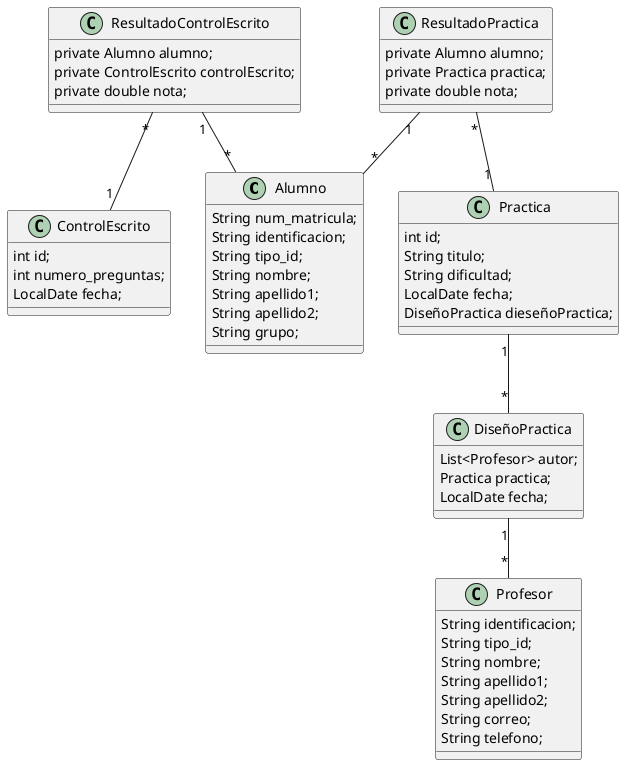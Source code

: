 @startuml Examenes
class Alumno {
    String num_matricula;
    String identificacion;
    String tipo_id;
    String nombre;
    String apellido1;
    String apellido2;
    String grupo;
}
class ControlEscrito{
    int id;
    int numero_preguntas;
    LocalDate fecha;
}
class DiseñoPractica {
    List<Profesor> autor;
    Practica practica;
    LocalDate fecha;
}
class Practica {
    int id;
    String titulo;
    String dificultad;
    LocalDate fecha;
    DiseñoPractica dieseñoPractica;
}
class Profesor {
    String identificacion;
    String tipo_id;
    String nombre;
    String apellido1;
    String apellido2;
    String correo;
    String telefono;
}
class ResultadoControlEscrito {
    private Alumno alumno;
    private ControlEscrito controlEscrito;
    private double nota;
}
class ResultadoPractica {
    private Alumno alumno;
    private Practica practica;
    private double nota;
}
DiseñoPractica "1" -- "*" Profesor
ResultadoControlEscrito "1" -- "*" Alumno
ResultadoControlEscrito "*" -- "1" ControlEscrito
Practica "1" -- "*" DiseñoPractica
ResultadoPractica "1" -- "*" Alumno
ResultadoPractica "*" -- "1" Practica
@enduml